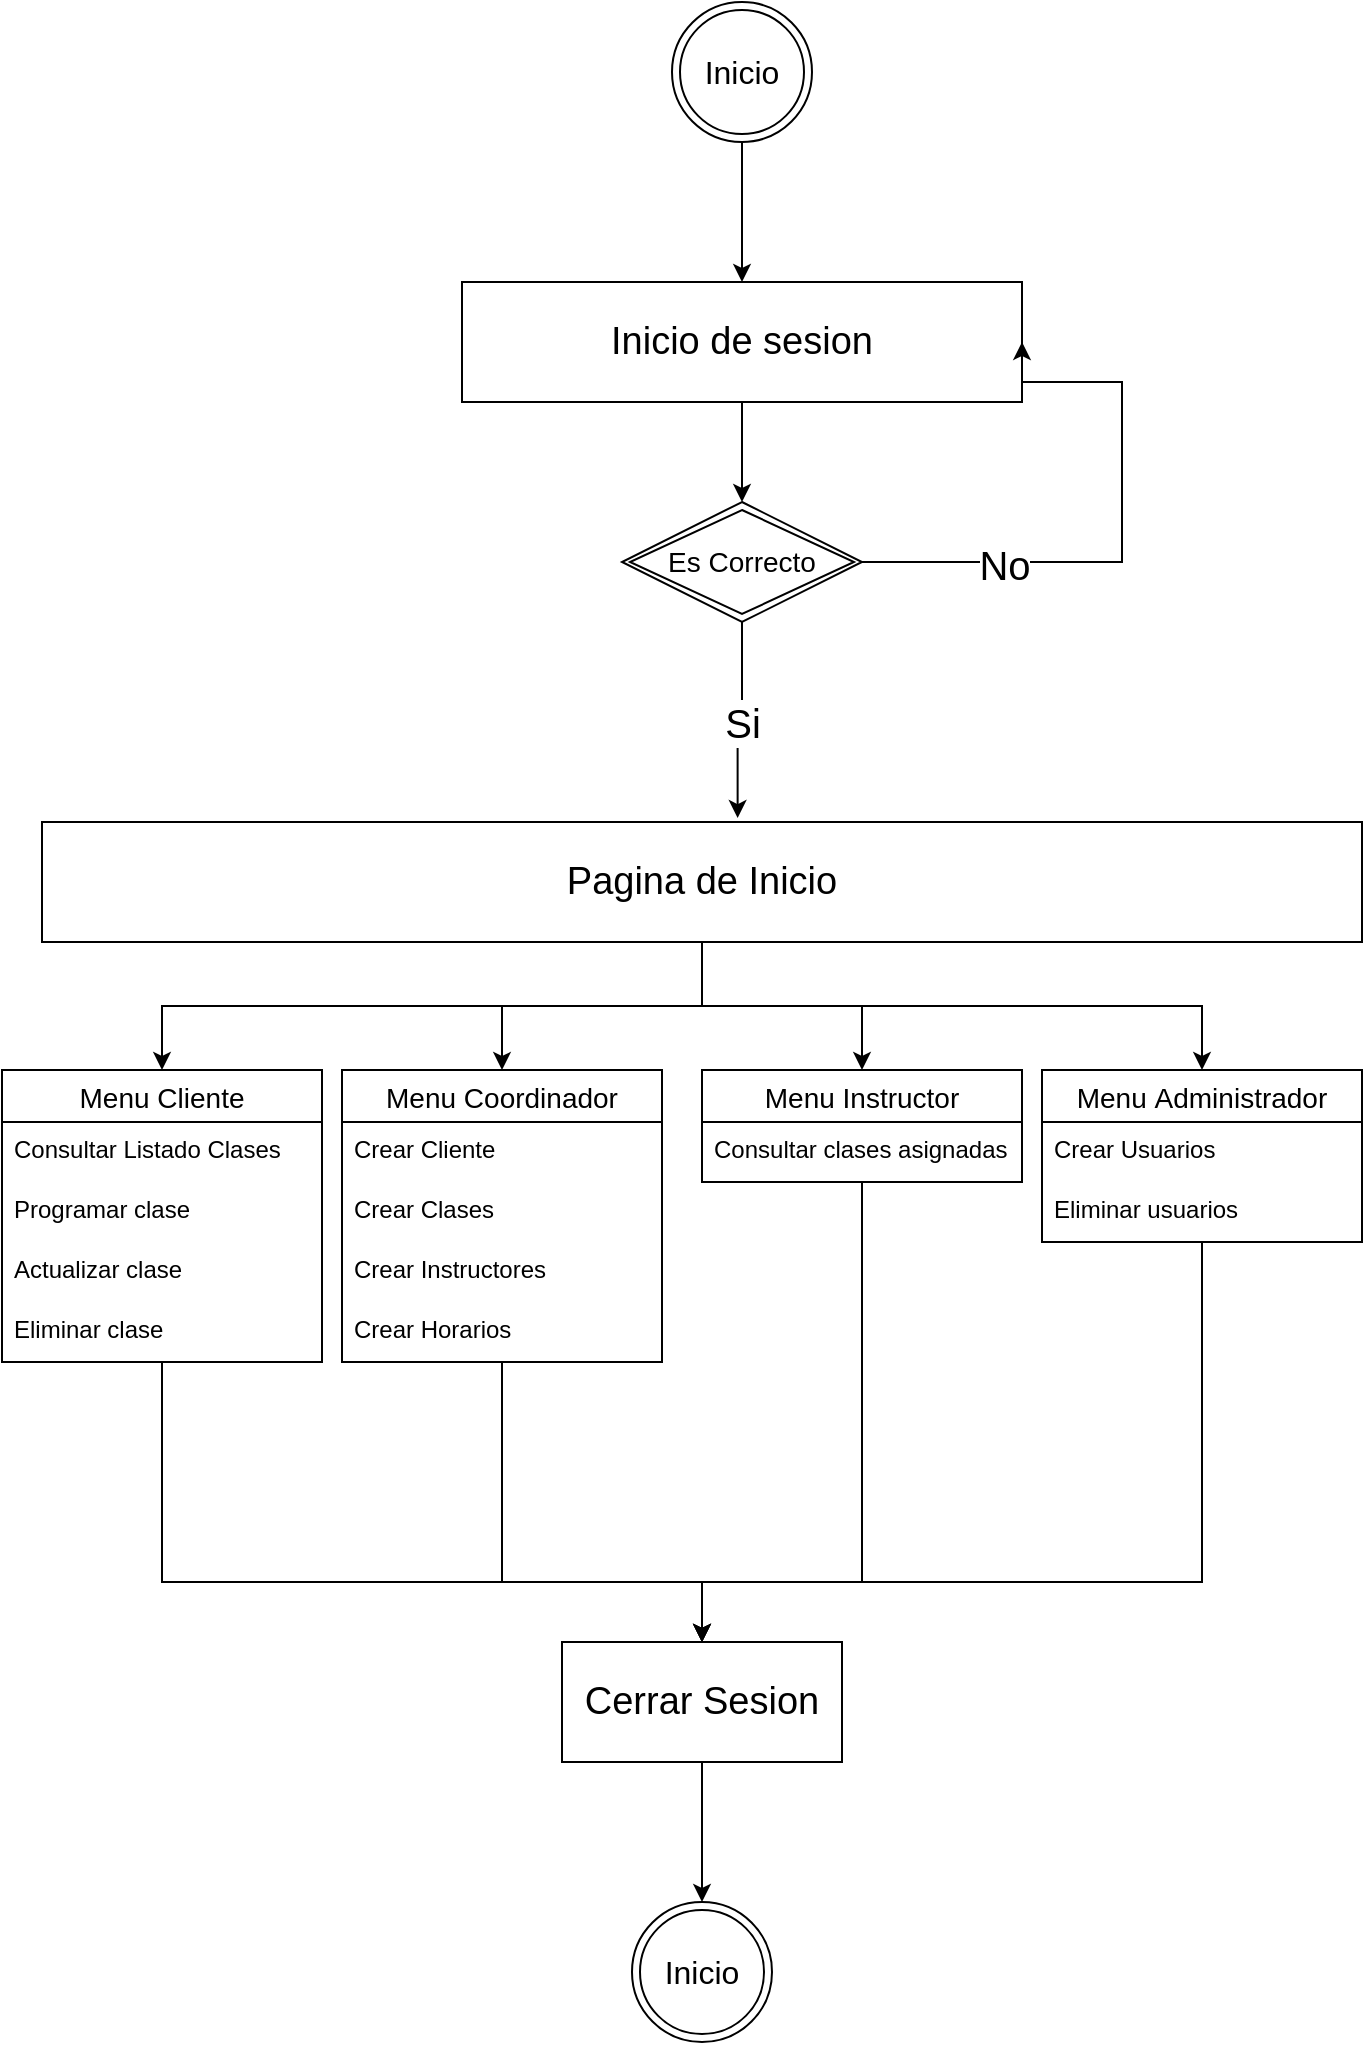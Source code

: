 <mxfile version="15.2.9" type="github">
  <diagram id="uU9jqrOdyFuOlI-S2SiM" name="Page-1">
    <mxGraphModel dx="877" dy="750" grid="1" gridSize="10" guides="1" tooltips="1" connect="1" arrows="1" fold="1" page="1" pageScale="1" pageWidth="827" pageHeight="1169" math="0" shadow="0">
      <root>
        <mxCell id="0" />
        <mxCell id="1" parent="0" />
        <mxCell id="oPtvyTn1gMhMAY28uupX-33" style="edgeStyle=orthogonalEdgeStyle;rounded=0;orthogonalLoop=1;jettySize=auto;html=1;entryX=0.5;entryY=0;entryDx=0;entryDy=0;fontSize=20;" edge="1" parent="1" source="oPtvyTn1gMhMAY28uupX-1" target="oPtvyTn1gMhMAY28uupX-3">
          <mxGeometry relative="1" as="geometry" />
        </mxCell>
        <mxCell id="oPtvyTn1gMhMAY28uupX-1" value="&lt;font style=&quot;font-size: 16px&quot;&gt;Inicio&lt;/font&gt;" style="ellipse;shape=doubleEllipse;whiteSpace=wrap;html=1;aspect=fixed;" vertex="1" parent="1">
          <mxGeometry x="425" y="70" width="70" height="70" as="geometry" />
        </mxCell>
        <mxCell id="oPtvyTn1gMhMAY28uupX-14" style="edgeStyle=orthogonalEdgeStyle;rounded=0;orthogonalLoop=1;jettySize=auto;html=1;entryX=0.5;entryY=0;entryDx=0;entryDy=0;" edge="1" parent="1" source="oPtvyTn1gMhMAY28uupX-3" target="oPtvyTn1gMhMAY28uupX-4">
          <mxGeometry relative="1" as="geometry" />
        </mxCell>
        <mxCell id="oPtvyTn1gMhMAY28uupX-3" value="&lt;font style=&quot;font-size: 19px&quot;&gt;Inicio de sesion&lt;/font&gt;" style="rounded=0;whiteSpace=wrap;html=1;" vertex="1" parent="1">
          <mxGeometry x="320" y="210" width="280" height="60" as="geometry" />
        </mxCell>
        <mxCell id="oPtvyTn1gMhMAY28uupX-5" style="edgeStyle=orthogonalEdgeStyle;rounded=0;orthogonalLoop=1;jettySize=auto;html=1;entryX=1;entryY=0.5;entryDx=0;entryDy=0;" edge="1" parent="1" source="oPtvyTn1gMhMAY28uupX-4" target="oPtvyTn1gMhMAY28uupX-3">
          <mxGeometry relative="1" as="geometry">
            <Array as="points">
              <mxPoint x="650" y="350" />
              <mxPoint x="650" y="260" />
            </Array>
          </mxGeometry>
        </mxCell>
        <mxCell id="oPtvyTn1gMhMAY28uupX-6" value="&lt;font style=&quot;font-size: 20px;&quot;&gt;No&lt;/font&gt;" style="edgeLabel;html=1;align=center;verticalAlign=middle;resizable=0;points=[];fontSize=20;" vertex="1" connectable="0" parent="oPtvyTn1gMhMAY28uupX-5">
          <mxGeometry x="-0.512" y="-1" relative="1" as="geometry">
            <mxPoint as="offset" />
          </mxGeometry>
        </mxCell>
        <mxCell id="oPtvyTn1gMhMAY28uupX-8" value="&lt;span style=&quot;font-size: 20px&quot;&gt;Si&lt;br&gt;&lt;/span&gt;" style="edgeStyle=orthogonalEdgeStyle;rounded=0;orthogonalLoop=1;jettySize=auto;html=1;entryX=0.527;entryY=-0.033;entryDx=0;entryDy=0;entryPerimeter=0;" edge="1" parent="1" source="oPtvyTn1gMhMAY28uupX-4" target="oPtvyTn1gMhMAY28uupX-15">
          <mxGeometry relative="1" as="geometry">
            <mxPoint x="250" y="390" as="targetPoint" />
          </mxGeometry>
        </mxCell>
        <mxCell id="oPtvyTn1gMhMAY28uupX-4" value="&lt;span style=&quot;font-size: 14px&quot;&gt;Es Correcto&lt;/span&gt;" style="shape=rhombus;double=1;perimeter=rhombusPerimeter;whiteSpace=wrap;html=1;align=center;" vertex="1" parent="1">
          <mxGeometry x="400" y="320" width="120" height="60" as="geometry" />
        </mxCell>
        <mxCell id="oPtvyTn1gMhMAY28uupX-42" style="edgeStyle=orthogonalEdgeStyle;rounded=0;orthogonalLoop=1;jettySize=auto;html=1;entryX=0.5;entryY=0;entryDx=0;entryDy=0;fontSize=20;" edge="1" parent="1" source="oPtvyTn1gMhMAY28uupX-9" target="oPtvyTn1gMhMAY28uupX-41">
          <mxGeometry relative="1" as="geometry">
            <Array as="points">
              <mxPoint x="170" y="860" />
              <mxPoint x="440" y="860" />
            </Array>
          </mxGeometry>
        </mxCell>
        <mxCell id="oPtvyTn1gMhMAY28uupX-9" value="Menu Cliente" style="swimlane;fontStyle=0;childLayout=stackLayout;horizontal=1;startSize=26;horizontalStack=0;resizeParent=1;resizeParentMax=0;resizeLast=0;collapsible=1;marginBottom=0;align=center;fontSize=14;" vertex="1" parent="1">
          <mxGeometry x="90" y="604" width="160" height="146" as="geometry" />
        </mxCell>
        <mxCell id="oPtvyTn1gMhMAY28uupX-10" value="Consultar Listado Clases" style="text;strokeColor=none;fillColor=none;spacingLeft=4;spacingRight=4;overflow=hidden;rotatable=0;points=[[0,0.5],[1,0.5]];portConstraint=eastwest;fontSize=12;" vertex="1" parent="oPtvyTn1gMhMAY28uupX-9">
          <mxGeometry y="26" width="160" height="30" as="geometry" />
        </mxCell>
        <mxCell id="oPtvyTn1gMhMAY28uupX-11" value="Programar clase" style="text;strokeColor=none;fillColor=none;spacingLeft=4;spacingRight=4;overflow=hidden;rotatable=0;points=[[0,0.5],[1,0.5]];portConstraint=eastwest;fontSize=12;" vertex="1" parent="oPtvyTn1gMhMAY28uupX-9">
          <mxGeometry y="56" width="160" height="30" as="geometry" />
        </mxCell>
        <mxCell id="oPtvyTn1gMhMAY28uupX-12" value="Actualizar clase" style="text;strokeColor=none;fillColor=none;spacingLeft=4;spacingRight=4;overflow=hidden;rotatable=0;points=[[0,0.5],[1,0.5]];portConstraint=eastwest;fontSize=12;" vertex="1" parent="oPtvyTn1gMhMAY28uupX-9">
          <mxGeometry y="86" width="160" height="30" as="geometry" />
        </mxCell>
        <mxCell id="oPtvyTn1gMhMAY28uupX-16" value="Eliminar clase" style="text;strokeColor=none;fillColor=none;spacingLeft=4;spacingRight=4;overflow=hidden;rotatable=0;points=[[0,0.5],[1,0.5]];portConstraint=eastwest;fontSize=12;" vertex="1" parent="oPtvyTn1gMhMAY28uupX-9">
          <mxGeometry y="116" width="160" height="30" as="geometry" />
        </mxCell>
        <mxCell id="oPtvyTn1gMhMAY28uupX-34" style="edgeStyle=orthogonalEdgeStyle;rounded=0;orthogonalLoop=1;jettySize=auto;html=1;entryX=0.5;entryY=0;entryDx=0;entryDy=0;fontSize=20;" edge="1" parent="1" source="oPtvyTn1gMhMAY28uupX-15" target="oPtvyTn1gMhMAY28uupX-17">
          <mxGeometry relative="1" as="geometry" />
        </mxCell>
        <mxCell id="oPtvyTn1gMhMAY28uupX-35" style="edgeStyle=orthogonalEdgeStyle;rounded=0;orthogonalLoop=1;jettySize=auto;html=1;entryX=0.5;entryY=0;entryDx=0;entryDy=0;fontSize=20;" edge="1" parent="1" source="oPtvyTn1gMhMAY28uupX-15" target="oPtvyTn1gMhMAY28uupX-9">
          <mxGeometry relative="1" as="geometry" />
        </mxCell>
        <mxCell id="oPtvyTn1gMhMAY28uupX-36" style="edgeStyle=orthogonalEdgeStyle;rounded=0;orthogonalLoop=1;jettySize=auto;html=1;fontSize=20;" edge="1" parent="1" source="oPtvyTn1gMhMAY28uupX-15" target="oPtvyTn1gMhMAY28uupX-22">
          <mxGeometry relative="1" as="geometry" />
        </mxCell>
        <mxCell id="oPtvyTn1gMhMAY28uupX-37" style="edgeStyle=orthogonalEdgeStyle;rounded=0;orthogonalLoop=1;jettySize=auto;html=1;entryX=0.5;entryY=0;entryDx=0;entryDy=0;fontSize=20;" edge="1" parent="1" source="oPtvyTn1gMhMAY28uupX-15" target="oPtvyTn1gMhMAY28uupX-27">
          <mxGeometry relative="1" as="geometry" />
        </mxCell>
        <mxCell id="oPtvyTn1gMhMAY28uupX-15" value="&lt;font style=&quot;font-size: 19px&quot;&gt;Pagina de Inicio&lt;/font&gt;" style="rounded=0;whiteSpace=wrap;html=1;" vertex="1" parent="1">
          <mxGeometry x="110" y="480" width="660" height="60" as="geometry" />
        </mxCell>
        <mxCell id="oPtvyTn1gMhMAY28uupX-43" style="edgeStyle=orthogonalEdgeStyle;rounded=0;orthogonalLoop=1;jettySize=auto;html=1;fontSize=20;" edge="1" parent="1" source="oPtvyTn1gMhMAY28uupX-17" target="oPtvyTn1gMhMAY28uupX-41">
          <mxGeometry relative="1" as="geometry">
            <Array as="points">
              <mxPoint x="340" y="860" />
              <mxPoint x="440" y="860" />
            </Array>
          </mxGeometry>
        </mxCell>
        <mxCell id="oPtvyTn1gMhMAY28uupX-17" value="Menu Coordinador" style="swimlane;fontStyle=0;childLayout=stackLayout;horizontal=1;startSize=26;horizontalStack=0;resizeParent=1;resizeParentMax=0;resizeLast=0;collapsible=1;marginBottom=0;align=center;fontSize=14;" vertex="1" parent="1">
          <mxGeometry x="260" y="604" width="160" height="146" as="geometry" />
        </mxCell>
        <mxCell id="oPtvyTn1gMhMAY28uupX-18" value="Crear Cliente" style="text;strokeColor=none;fillColor=none;spacingLeft=4;spacingRight=4;overflow=hidden;rotatable=0;points=[[0,0.5],[1,0.5]];portConstraint=eastwest;fontSize=12;" vertex="1" parent="oPtvyTn1gMhMAY28uupX-17">
          <mxGeometry y="26" width="160" height="30" as="geometry" />
        </mxCell>
        <mxCell id="oPtvyTn1gMhMAY28uupX-19" value="Crear Clases" style="text;strokeColor=none;fillColor=none;spacingLeft=4;spacingRight=4;overflow=hidden;rotatable=0;points=[[0,0.5],[1,0.5]];portConstraint=eastwest;fontSize=12;" vertex="1" parent="oPtvyTn1gMhMAY28uupX-17">
          <mxGeometry y="56" width="160" height="30" as="geometry" />
        </mxCell>
        <mxCell id="oPtvyTn1gMhMAY28uupX-20" value="Crear Instructores" style="text;strokeColor=none;fillColor=none;spacingLeft=4;spacingRight=4;overflow=hidden;rotatable=0;points=[[0,0.5],[1,0.5]];portConstraint=eastwest;fontSize=12;" vertex="1" parent="oPtvyTn1gMhMAY28uupX-17">
          <mxGeometry y="86" width="160" height="30" as="geometry" />
        </mxCell>
        <mxCell id="oPtvyTn1gMhMAY28uupX-21" value="Crear Horarios" style="text;strokeColor=none;fillColor=none;spacingLeft=4;spacingRight=4;overflow=hidden;rotatable=0;points=[[0,0.5],[1,0.5]];portConstraint=eastwest;fontSize=12;" vertex="1" parent="oPtvyTn1gMhMAY28uupX-17">
          <mxGeometry y="116" width="160" height="30" as="geometry" />
        </mxCell>
        <mxCell id="oPtvyTn1gMhMAY28uupX-44" style="edgeStyle=orthogonalEdgeStyle;rounded=0;orthogonalLoop=1;jettySize=auto;html=1;fontSize=20;" edge="1" parent="1" source="oPtvyTn1gMhMAY28uupX-22" target="oPtvyTn1gMhMAY28uupX-41">
          <mxGeometry relative="1" as="geometry">
            <Array as="points">
              <mxPoint x="520" y="860" />
              <mxPoint x="440" y="860" />
            </Array>
          </mxGeometry>
        </mxCell>
        <mxCell id="oPtvyTn1gMhMAY28uupX-22" value="Menu Instructor" style="swimlane;fontStyle=0;childLayout=stackLayout;horizontal=1;startSize=26;horizontalStack=0;resizeParent=1;resizeParentMax=0;resizeLast=0;collapsible=1;marginBottom=0;align=center;fontSize=14;" vertex="1" parent="1">
          <mxGeometry x="440" y="604" width="160" height="56" as="geometry" />
        </mxCell>
        <mxCell id="oPtvyTn1gMhMAY28uupX-23" value="Consultar clases asignadas" style="text;strokeColor=none;fillColor=none;spacingLeft=4;spacingRight=4;overflow=hidden;rotatable=0;points=[[0,0.5],[1,0.5]];portConstraint=eastwest;fontSize=12;" vertex="1" parent="oPtvyTn1gMhMAY28uupX-22">
          <mxGeometry y="26" width="160" height="30" as="geometry" />
        </mxCell>
        <mxCell id="oPtvyTn1gMhMAY28uupX-45" style="edgeStyle=orthogonalEdgeStyle;rounded=0;orthogonalLoop=1;jettySize=auto;html=1;fontSize=20;" edge="1" parent="1" source="oPtvyTn1gMhMAY28uupX-27">
          <mxGeometry relative="1" as="geometry">
            <mxPoint x="440" y="890" as="targetPoint" />
            <Array as="points">
              <mxPoint x="690" y="860" />
              <mxPoint x="440" y="860" />
            </Array>
          </mxGeometry>
        </mxCell>
        <mxCell id="oPtvyTn1gMhMAY28uupX-27" value="Menu Administrador" style="swimlane;fontStyle=0;childLayout=stackLayout;horizontal=1;startSize=26;horizontalStack=0;resizeParent=1;resizeParentMax=0;resizeLast=0;collapsible=1;marginBottom=0;align=center;fontSize=14;" vertex="1" parent="1">
          <mxGeometry x="610" y="604" width="160" height="86" as="geometry" />
        </mxCell>
        <mxCell id="oPtvyTn1gMhMAY28uupX-28" value="Crear Usuarios" style="text;strokeColor=none;fillColor=none;spacingLeft=4;spacingRight=4;overflow=hidden;rotatable=0;points=[[0,0.5],[1,0.5]];portConstraint=eastwest;fontSize=12;" vertex="1" parent="oPtvyTn1gMhMAY28uupX-27">
          <mxGeometry y="26" width="160" height="30" as="geometry" />
        </mxCell>
        <mxCell id="oPtvyTn1gMhMAY28uupX-29" value="Eliminar usuarios" style="text;strokeColor=none;fillColor=none;spacingLeft=4;spacingRight=4;overflow=hidden;rotatable=0;points=[[0,0.5],[1,0.5]];portConstraint=eastwest;fontSize=12;" vertex="1" parent="oPtvyTn1gMhMAY28uupX-27">
          <mxGeometry y="56" width="160" height="30" as="geometry" />
        </mxCell>
        <mxCell id="oPtvyTn1gMhMAY28uupX-40" value="&lt;font style=&quot;font-size: 16px&quot;&gt;Inicio&lt;/font&gt;" style="ellipse;shape=doubleEllipse;whiteSpace=wrap;html=1;aspect=fixed;" vertex="1" parent="1">
          <mxGeometry x="405" y="1020" width="70" height="70" as="geometry" />
        </mxCell>
        <mxCell id="oPtvyTn1gMhMAY28uupX-46" style="edgeStyle=orthogonalEdgeStyle;rounded=0;orthogonalLoop=1;jettySize=auto;html=1;fontSize=20;" edge="1" parent="1" source="oPtvyTn1gMhMAY28uupX-41" target="oPtvyTn1gMhMAY28uupX-40">
          <mxGeometry relative="1" as="geometry" />
        </mxCell>
        <mxCell id="oPtvyTn1gMhMAY28uupX-41" value="&lt;font style=&quot;font-size: 19px&quot;&gt;Cerrar Sesion&lt;/font&gt;" style="rounded=0;whiteSpace=wrap;html=1;" vertex="1" parent="1">
          <mxGeometry x="370" y="890" width="140" height="60" as="geometry" />
        </mxCell>
      </root>
    </mxGraphModel>
  </diagram>
</mxfile>
